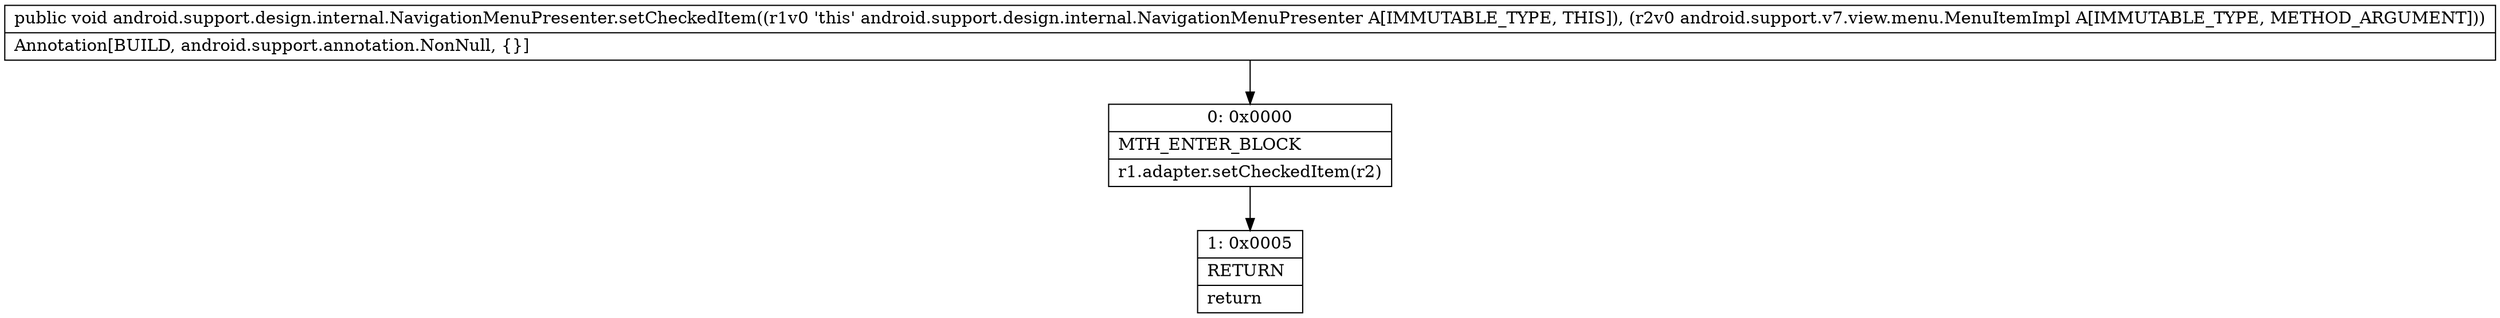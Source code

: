 digraph "CFG forandroid.support.design.internal.NavigationMenuPresenter.setCheckedItem(Landroid\/support\/v7\/view\/menu\/MenuItemImpl;)V" {
Node_0 [shape=record,label="{0\:\ 0x0000|MTH_ENTER_BLOCK\l|r1.adapter.setCheckedItem(r2)\l}"];
Node_1 [shape=record,label="{1\:\ 0x0005|RETURN\l|return\l}"];
MethodNode[shape=record,label="{public void android.support.design.internal.NavigationMenuPresenter.setCheckedItem((r1v0 'this' android.support.design.internal.NavigationMenuPresenter A[IMMUTABLE_TYPE, THIS]), (r2v0 android.support.v7.view.menu.MenuItemImpl A[IMMUTABLE_TYPE, METHOD_ARGUMENT]))  | Annotation[BUILD, android.support.annotation.NonNull, \{\}]\l}"];
MethodNode -> Node_0;
Node_0 -> Node_1;
}

